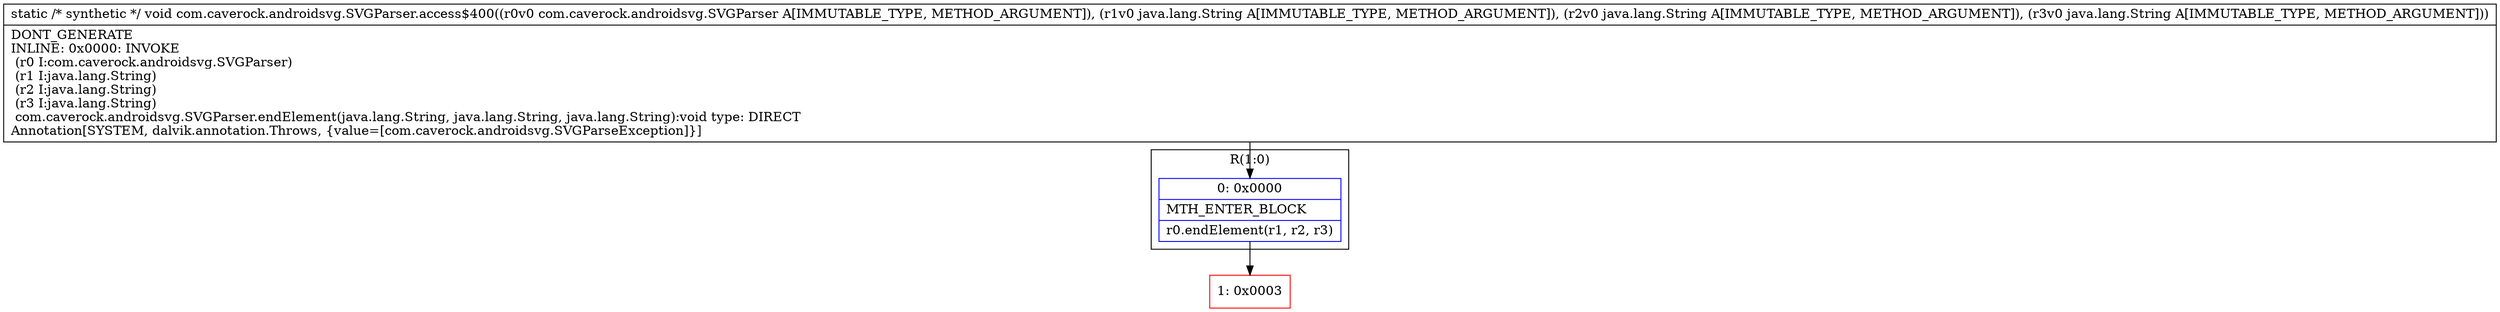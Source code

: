 digraph "CFG forcom.caverock.androidsvg.SVGParser.access$400(Lcom\/caverock\/androidsvg\/SVGParser;Ljava\/lang\/String;Ljava\/lang\/String;Ljava\/lang\/String;)V" {
subgraph cluster_Region_1400929502 {
label = "R(1:0)";
node [shape=record,color=blue];
Node_0 [shape=record,label="{0\:\ 0x0000|MTH_ENTER_BLOCK\l|r0.endElement(r1, r2, r3)\l}"];
}
Node_1 [shape=record,color=red,label="{1\:\ 0x0003}"];
MethodNode[shape=record,label="{static \/* synthetic *\/ void com.caverock.androidsvg.SVGParser.access$400((r0v0 com.caverock.androidsvg.SVGParser A[IMMUTABLE_TYPE, METHOD_ARGUMENT]), (r1v0 java.lang.String A[IMMUTABLE_TYPE, METHOD_ARGUMENT]), (r2v0 java.lang.String A[IMMUTABLE_TYPE, METHOD_ARGUMENT]), (r3v0 java.lang.String A[IMMUTABLE_TYPE, METHOD_ARGUMENT]))  | DONT_GENERATE\lINLINE: 0x0000: INVOKE  \l  (r0 I:com.caverock.androidsvg.SVGParser)\l  (r1 I:java.lang.String)\l  (r2 I:java.lang.String)\l  (r3 I:java.lang.String)\l com.caverock.androidsvg.SVGParser.endElement(java.lang.String, java.lang.String, java.lang.String):void type: DIRECT\lAnnotation[SYSTEM, dalvik.annotation.Throws, \{value=[com.caverock.androidsvg.SVGParseException]\}]\l}"];
MethodNode -> Node_0;
Node_0 -> Node_1;
}

